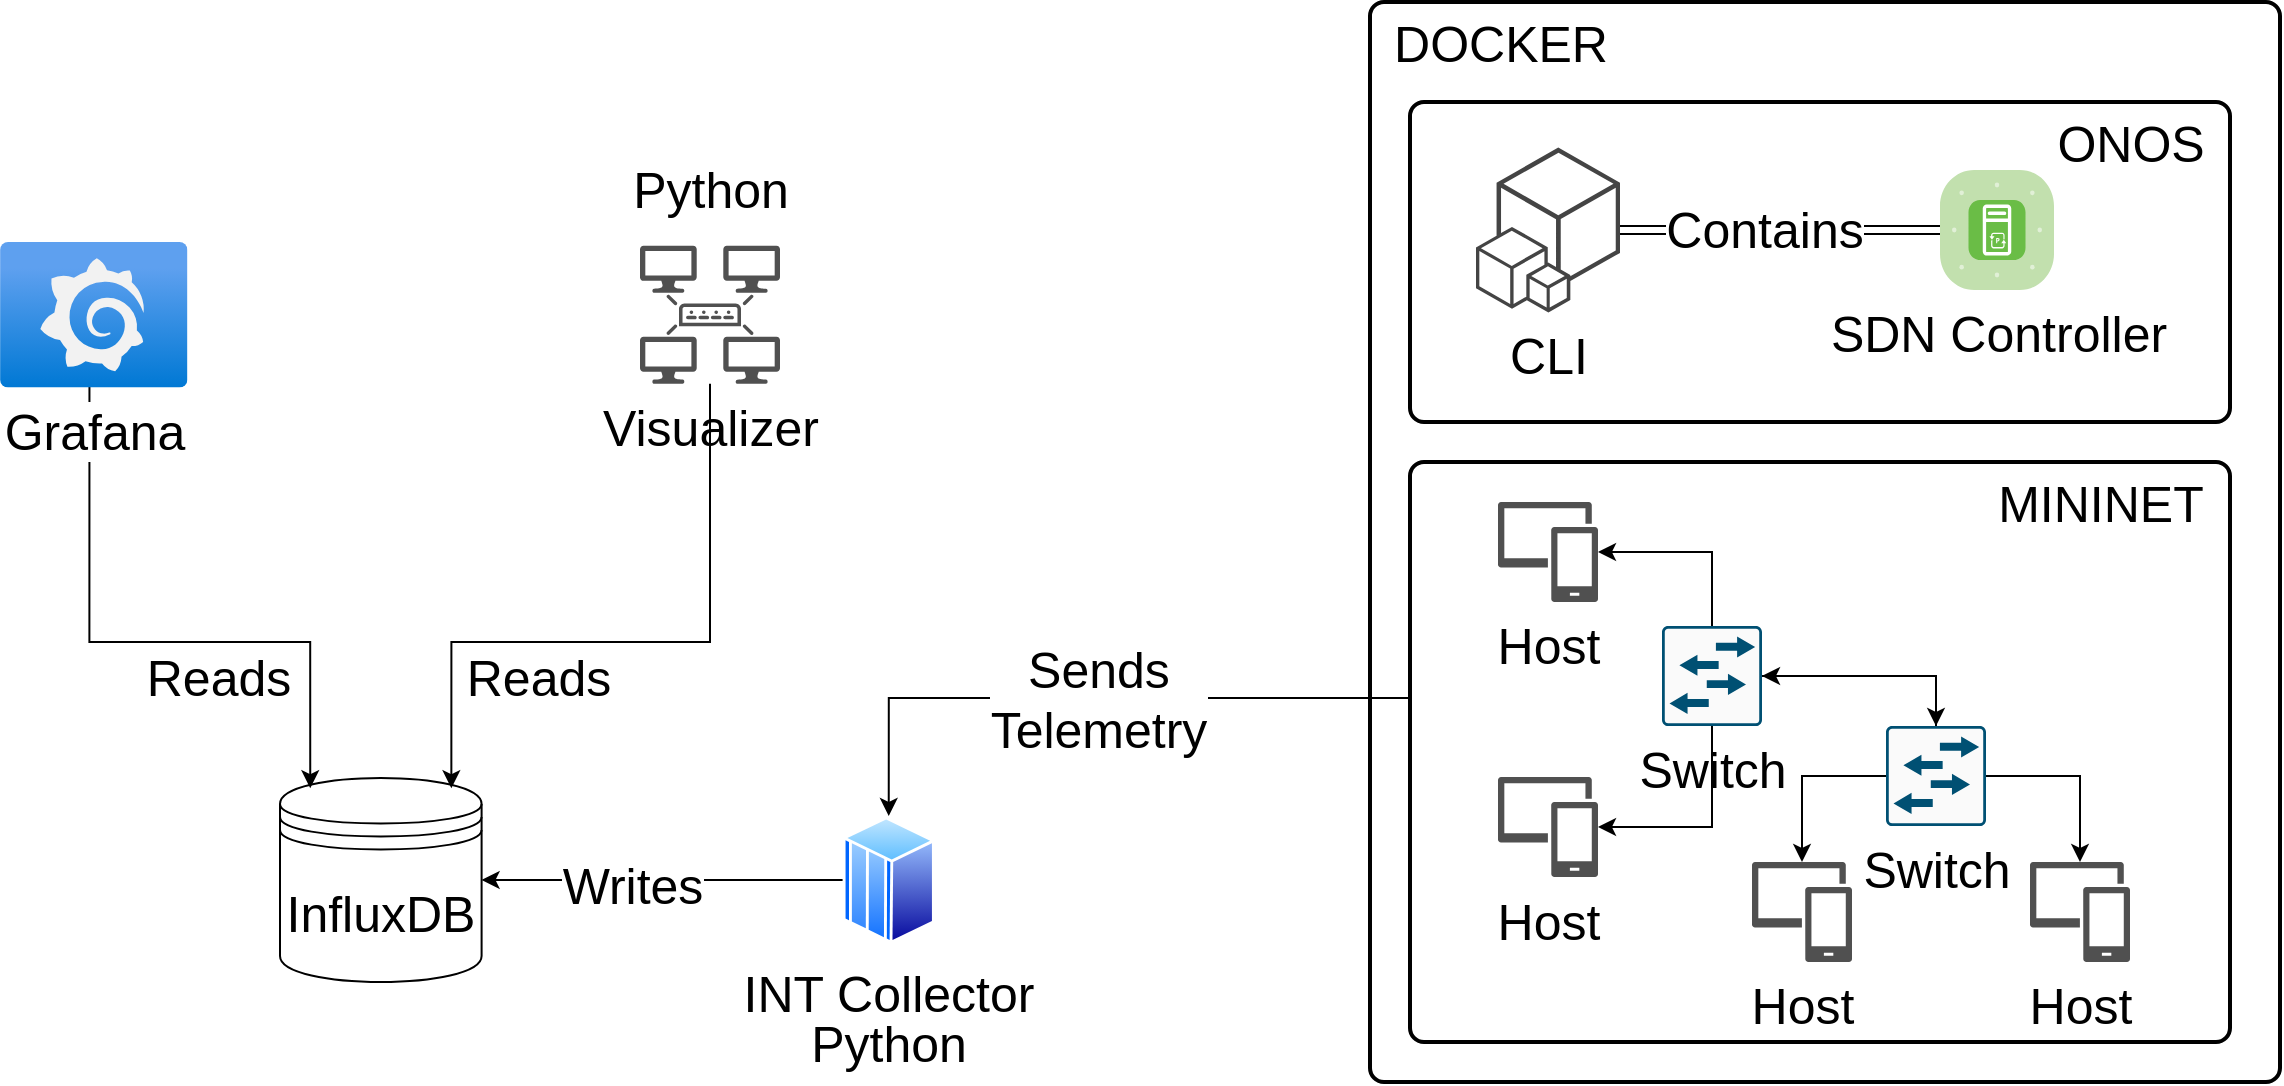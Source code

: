 <mxfile version="26.0.3">
  <diagram name="Página-1" id="VqLqr_oehTiEtZfxVfmn">
    <mxGraphModel dx="2783" dy="964" grid="1" gridSize="10" guides="1" tooltips="1" connect="1" arrows="1" fold="1" page="1" pageScale="1" pageWidth="827" pageHeight="1169" background="none" math="0" shadow="0">
      <root>
        <mxCell id="0" />
        <mxCell id="1" parent="0" />
        <mxCell id="L909cJxihNp31IS73p3x-10" value="" style="rounded=1;whiteSpace=wrap;html=1;absoluteArcSize=1;arcSize=14;strokeWidth=2;fontSize=25;" parent="1" vertex="1">
          <mxGeometry x="485" y="100" width="455" height="540" as="geometry" />
        </mxCell>
        <mxCell id="L909cJxihNp31IS73p3x-8" value="" style="rounded=1;whiteSpace=wrap;html=1;absoluteArcSize=1;arcSize=14;strokeWidth=2;fontSize=25;" parent="1" vertex="1">
          <mxGeometry x="505" y="150" width="410" height="160" as="geometry" />
        </mxCell>
        <mxCell id="yt6BolCJ6O4ZZ3NJw7HE-9" style="edgeStyle=orthogonalEdgeStyle;rounded=0;orthogonalLoop=1;jettySize=auto;html=1;fontSize=25;exitX=0.005;exitY=0.407;exitDx=0;exitDy=0;exitPerimeter=0;entryX=0.5;entryY=0;entryDx=0;entryDy=0;" parent="1" source="L909cJxihNp31IS73p3x-12" target="yt6BolCJ6O4ZZ3NJw7HE-7" edge="1">
          <mxGeometry relative="1" as="geometry">
            <mxPoint x="390" y="680" as="sourcePoint" />
          </mxGeometry>
        </mxCell>
        <mxCell id="yt6BolCJ6O4ZZ3NJw7HE-18" value="Sends&lt;br style=&quot;font-size: 25px;&quot;&gt;Telemetry" style="edgeLabel;html=1;align=center;verticalAlign=middle;resizable=0;points=[];fontSize=25;" parent="yt6BolCJ6O4ZZ3NJw7HE-9" vertex="1" connectable="0">
          <mxGeometry x="0.141" relative="1" as="geometry">
            <mxPoint x="25" as="offset" />
          </mxGeometry>
        </mxCell>
        <mxCell id="yt6BolCJ6O4ZZ3NJw7HE-24" value="&lt;font style=&quot;font-size: 25px;&quot; face=&quot;Helvetica&quot;&gt;Contains&lt;/font&gt;" style="edgeStyle=orthogonalEdgeStyle;rounded=0;sketch=0;hachureGap=4;jiggle=2;curveFitting=1;orthogonalLoop=1;jettySize=auto;html=1;entryX=1;entryY=0.5;entryDx=0;entryDy=0;shadow=0;strokeColor=default;fontFamily=Architects Daughter;fontSource=https%3A%2F%2Ffonts.googleapis.com%2Fcss%3Ffamily%3DArchitects%2BDaughter;fontSize=25;exitX=0;exitY=0.5;exitDx=0;exitDy=0;exitPerimeter=0;shape=link;entryPerimeter=0;" parent="1" source="yt6BolCJ6O4ZZ3NJw7HE-2" target="p_7pogcTV9KLCBR6zQ41-2" edge="1">
          <mxGeometry x="0.097" relative="1" as="geometry">
            <Array as="points">
              <mxPoint x="663" y="214" />
            </Array>
            <mxPoint as="offset" />
          </mxGeometry>
        </mxCell>
        <mxCell id="yt6BolCJ6O4ZZ3NJw7HE-2" value="SDN Controller" style="verticalLabelPosition=bottom;sketch=0;html=1;fillColor=#6ABD46;strokeColor=#ffffff;verticalAlign=top;align=center;points=[[0.085,0.085,0],[0.915,0.085,0],[0.915,0.915,0],[0.085,0.915,0],[0.25,0,0],[0.5,0,0],[0.75,0,0],[1,0.25,0],[1,0.5,0],[1,0.75,0],[0.75,1,0],[0.5,1,0],[0.25,1,0],[0,0.75,0],[0,0.5,0],[0,0.25,0]];pointerEvents=1;shape=mxgraph.cisco_safe.compositeIcon;bgIcon=mxgraph.cisco_safe.architecture.generic_appliance;resIcon=mxgraph.cisco_safe.architecture.aci_controller;fontSize=25;" parent="1" vertex="1">
          <mxGeometry x="770" y="184" width="57" height="60" as="geometry" />
        </mxCell>
        <mxCell id="yt6BolCJ6O4ZZ3NJw7HE-4" value="InfluxDB" style="shape=datastore;whiteSpace=wrap;html=1;fontSize=25;" parent="1" vertex="1">
          <mxGeometry x="-60" y="488" width="100.8" height="102" as="geometry" />
        </mxCell>
        <mxCell id="yt6BolCJ6O4ZZ3NJw7HE-13" style="edgeStyle=orthogonalEdgeStyle;rounded=0;orthogonalLoop=1;jettySize=auto;html=1;fontSize=25;exitX=0.477;exitY=0.961;exitDx=0;exitDy=0;exitPerimeter=0;entryX=0.15;entryY=0.05;entryDx=0;entryDy=0;entryPerimeter=0;" parent="1" source="yt6BolCJ6O4ZZ3NJw7HE-5" target="yt6BolCJ6O4ZZ3NJw7HE-4" edge="1">
          <mxGeometry relative="1" as="geometry">
            <Array as="points">
              <mxPoint x="-155" y="420" />
              <mxPoint x="-45" y="420" />
            </Array>
            <mxPoint x="-28" y="410" as="targetPoint" />
          </mxGeometry>
        </mxCell>
        <mxCell id="yt6BolCJ6O4ZZ3NJw7HE-14" value="Reads" style="edgeLabel;html=1;align=center;verticalAlign=middle;resizable=0;points=[];fontSize=25;" parent="yt6BolCJ6O4ZZ3NJw7HE-13" vertex="1" connectable="0">
          <mxGeometry x="0.143" y="3" relative="1" as="geometry">
            <mxPoint x="15" y="20" as="offset" />
          </mxGeometry>
        </mxCell>
        <mxCell id="yt6BolCJ6O4ZZ3NJw7HE-5" value="Grafana" style="aspect=fixed;html=1;points=[];align=center;image;fontSize=25;image=img/lib/azure2/other/Grafana.svg;" parent="1" vertex="1">
          <mxGeometry x="-200" y="220" width="93.76" height="72.8" as="geometry" />
        </mxCell>
        <mxCell id="yt6BolCJ6O4ZZ3NJw7HE-8" style="edgeStyle=orthogonalEdgeStyle;rounded=0;orthogonalLoop=1;jettySize=auto;html=1;exitX=0;exitY=0.5;exitDx=0;exitDy=0;entryX=1;entryY=0.5;entryDx=0;entryDy=0;fontSize=25;" parent="1" source="yt6BolCJ6O4ZZ3NJw7HE-7" target="yt6BolCJ6O4ZZ3NJw7HE-4" edge="1">
          <mxGeometry relative="1" as="geometry" />
        </mxCell>
        <mxCell id="yt6BolCJ6O4ZZ3NJw7HE-15" value="Writes" style="edgeLabel;html=1;align=center;verticalAlign=middle;resizable=0;points=[];fontSize=25;" parent="yt6BolCJ6O4ZZ3NJw7HE-8" vertex="1" connectable="0">
          <mxGeometry x="0.175" y="2" relative="1" as="geometry">
            <mxPoint as="offset" />
          </mxGeometry>
        </mxCell>
        <mxCell id="yt6BolCJ6O4ZZ3NJw7HE-7" value="INT Collector" style="aspect=fixed;perimeter=ellipsePerimeter;html=1;align=center;shadow=0;dashed=0;spacingTop=3;image;image=img/lib/active_directory/mainframe_host.svg;fontSize=25;" parent="1" vertex="1">
          <mxGeometry x="221.33" y="507" width="46.08" height="64" as="geometry" />
        </mxCell>
        <mxCell id="p_7pogcTV9KLCBR6zQ41-7" style="edgeStyle=orthogonalEdgeStyle;rounded=0;orthogonalLoop=1;jettySize=auto;html=1;entryX=0.85;entryY=0.05;entryDx=0;entryDy=0;fontSize=25;entryPerimeter=0;" parent="1" source="p_7pogcTV9KLCBR6zQ41-6" target="yt6BolCJ6O4ZZ3NJw7HE-4" edge="1">
          <mxGeometry relative="1" as="geometry">
            <Array as="points">
              <mxPoint x="155" y="420" />
              <mxPoint x="26" y="420" />
            </Array>
            <mxPoint x="160" y="370" as="sourcePoint" />
          </mxGeometry>
        </mxCell>
        <mxCell id="6R4ueeL0Bs8kGJtLsEFX-3" value="&lt;font style=&quot;font-size: 25px;&quot;&gt;Reads&lt;/font&gt;" style="edgeLabel;html=1;align=center;verticalAlign=middle;resizable=0;points=[];fontSize=25;fontFamily=Helvetica;" parent="p_7pogcTV9KLCBR6zQ41-7" vertex="1" connectable="0">
          <mxGeometry x="0.169" y="-1" relative="1" as="geometry">
            <mxPoint x="-21" y="18" as="offset" />
          </mxGeometry>
        </mxCell>
        <mxCell id="p_7pogcTV9KLCBR6zQ41-2" value="CLI" style="outlineConnect=0;dashed=0;verticalLabelPosition=bottom;verticalAlign=top;align=center;html=1;shape=mxgraph.aws3.cli;fillColor=#444444;gradientColor=none;fontSize=25;" parent="1" vertex="1">
          <mxGeometry x="538" y="172.75" width="72" height="82.5" as="geometry" />
        </mxCell>
        <mxCell id="p_7pogcTV9KLCBR6zQ41-6" value="&lt;font style=&quot;font-size: 25px;&quot;&gt;Visualizer&lt;/font&gt;" style="sketch=0;pointerEvents=1;shadow=0;dashed=0;html=1;strokeColor=none;fillColor=#505050;labelPosition=center;verticalLabelPosition=bottom;verticalAlign=top;outlineConnect=0;align=center;shape=mxgraph.office.servers.topology_builder;fontSize=25;" parent="1" vertex="1">
          <mxGeometry x="120" y="221.9" width="70" height="69" as="geometry" />
        </mxCell>
        <mxCell id="L909cJxihNp31IS73p3x-1" value="Python" style="text;html=1;align=center;verticalAlign=middle;resizable=0;points=[];autosize=1;strokeColor=none;fillColor=none;fontSize=25;" parent="1" vertex="1">
          <mxGeometry x="105" y="172.75" width="100" height="40" as="geometry" />
        </mxCell>
        <mxCell id="L909cJxihNp31IS73p3x-2" value="Python" style="text;html=1;align=center;verticalAlign=middle;resizable=0;points=[];autosize=1;strokeColor=none;fillColor=none;fontSize=25;" parent="1" vertex="1">
          <mxGeometry x="194.37" y="600" width="100" height="40" as="geometry" />
        </mxCell>
        <mxCell id="L909cJxihNp31IS73p3x-9" value="&lt;font style=&quot;font-size: 25px;&quot;&gt;ONOS&lt;/font&gt;" style="text;html=1;align=center;verticalAlign=middle;resizable=0;points=[];autosize=1;strokeColor=none;fillColor=none;fontSize=25;" parent="1" vertex="1">
          <mxGeometry x="815" y="150" width="100" height="40" as="geometry" />
        </mxCell>
        <mxCell id="L909cJxihNp31IS73p3x-11" value="&lt;font style=&quot;font-size: 25px;&quot;&gt;DOCKER&lt;/font&gt;" style="text;html=1;align=center;verticalAlign=middle;resizable=0;points=[];autosize=1;strokeColor=none;fillColor=none;fontSize=25;" parent="1" vertex="1">
          <mxGeometry x="485" y="100" width="130" height="40" as="geometry" />
        </mxCell>
        <mxCell id="L909cJxihNp31IS73p3x-12" value="" style="rounded=1;whiteSpace=wrap;html=1;absoluteArcSize=1;arcSize=14;strokeWidth=2;fontSize=25;" parent="1" vertex="1">
          <mxGeometry x="505" y="330" width="410" height="290" as="geometry" />
        </mxCell>
        <mxCell id="L909cJxihNp31IS73p3x-15" value="&lt;font style=&quot;font-size: 25px;&quot;&gt;MININET&lt;/font&gt;" style="text;html=1;align=center;verticalAlign=middle;resizable=0;points=[];autosize=1;strokeColor=none;fillColor=none;fontSize=25;" parent="1" vertex="1">
          <mxGeometry x="785" y="330" width="130" height="40" as="geometry" />
        </mxCell>
        <mxCell id="L909cJxihNp31IS73p3x-16" value="&lt;font style=&quot;font-size: 25px;&quot;&gt;Switch&lt;/font&gt;" style="sketch=0;points=[[0.015,0.015,0],[0.985,0.015,0],[0.985,0.985,0],[0.015,0.985,0],[0.25,0,0],[0.5,0,0],[0.75,0,0],[1,0.25,0],[1,0.5,0],[1,0.75,0],[0.75,1,0],[0.5,1,0],[0.25,1,0],[0,0.75,0],[0,0.5,0],[0,0.25,0]];verticalLabelPosition=bottom;html=1;verticalAlign=top;aspect=fixed;align=center;pointerEvents=1;shape=mxgraph.cisco19.rect;prIcon=l2_switch;fillColor=#FAFAFA;strokeColor=#005073;fontSize=25;" parent="1" vertex="1">
          <mxGeometry x="743" y="462" width="50" height="50" as="geometry" />
        </mxCell>
        <mxCell id="L909cJxihNp31IS73p3x-18" value="&lt;font style=&quot;font-size: 25px;&quot;&gt;Host&lt;/font&gt;" style="sketch=0;pointerEvents=1;shadow=0;dashed=0;html=1;strokeColor=none;labelPosition=center;verticalLabelPosition=bottom;verticalAlign=top;align=center;fillColor=#505050;shape=mxgraph.mscae.intune.device_group;fontSize=25;" parent="1" vertex="1">
          <mxGeometry x="676" y="530" width="50" height="50" as="geometry" />
        </mxCell>
        <mxCell id="L909cJxihNp31IS73p3x-19" value="&lt;font style=&quot;font-size: 25px;&quot;&gt;Host&lt;/font&gt;" style="sketch=0;pointerEvents=1;shadow=0;dashed=0;html=1;strokeColor=none;labelPosition=center;verticalLabelPosition=bottom;verticalAlign=top;align=center;fillColor=#505050;shape=mxgraph.mscae.intune.device_group;fontSize=25;" parent="1" vertex="1">
          <mxGeometry x="815" y="530" width="50" height="50" as="geometry" />
        </mxCell>
        <mxCell id="L909cJxihNp31IS73p3x-21" value="&lt;font style=&quot;font-size: 25px;&quot;&gt;Switch&lt;/font&gt;" style="sketch=0;points=[[0.015,0.015,0],[0.985,0.015,0],[0.985,0.985,0],[0.015,0.985,0],[0.25,0,0],[0.5,0,0],[0.75,0,0],[1,0.25,0],[1,0.5,0],[1,0.75,0],[0.75,1,0],[0.5,1,0],[0.25,1,0],[0,0.75,0],[0,0.5,0],[0,0.25,0]];verticalLabelPosition=bottom;html=1;verticalAlign=top;aspect=fixed;align=center;pointerEvents=1;shape=mxgraph.cisco19.rect;prIcon=l2_switch;fillColor=#FAFAFA;strokeColor=#005073;fontSize=25;" parent="1" vertex="1">
          <mxGeometry x="631" y="412" width="50" height="50" as="geometry" />
        </mxCell>
        <mxCell id="L909cJxihNp31IS73p3x-24" value="&lt;font style=&quot;font-size: 25px;&quot;&gt;Host&lt;/font&gt;" style="sketch=0;pointerEvents=1;shadow=0;dashed=0;html=1;strokeColor=none;labelPosition=center;verticalLabelPosition=bottom;verticalAlign=top;align=center;fillColor=#505050;shape=mxgraph.mscae.intune.device_group;fontSize=25;" parent="1" vertex="1">
          <mxGeometry x="549" y="487.5" width="50" height="50" as="geometry" />
        </mxCell>
        <mxCell id="L909cJxihNp31IS73p3x-25" value="&lt;font style=&quot;font-size: 25px;&quot;&gt;Host&lt;/font&gt;" style="sketch=0;pointerEvents=1;shadow=0;dashed=0;html=1;strokeColor=none;labelPosition=center;verticalLabelPosition=bottom;verticalAlign=top;align=center;fillColor=#505050;shape=mxgraph.mscae.intune.device_group;fontSize=25;" parent="1" vertex="1">
          <mxGeometry x="549" y="350" width="50" height="50" as="geometry" />
        </mxCell>
        <mxCell id="L909cJxihNp31IS73p3x-27" style="edgeStyle=orthogonalEdgeStyle;rounded=0;orthogonalLoop=1;jettySize=auto;html=1;exitX=1;exitY=0.5;exitDx=0;exitDy=0;exitPerimeter=0;entryX=0.5;entryY=0;entryDx=0;entryDy=0;entryPerimeter=0;fontSize=25;" parent="1" source="L909cJxihNp31IS73p3x-16" target="L909cJxihNp31IS73p3x-19" edge="1">
          <mxGeometry relative="1" as="geometry" />
        </mxCell>
        <mxCell id="L909cJxihNp31IS73p3x-28" style="edgeStyle=orthogonalEdgeStyle;rounded=0;orthogonalLoop=1;jettySize=auto;html=1;exitX=0.5;exitY=0;exitDx=0;exitDy=0;exitPerimeter=0;entryX=1;entryY=0.5;entryDx=0;entryDy=0;entryPerimeter=0;fontSize=25;" parent="1" source="L909cJxihNp31IS73p3x-16" target="L909cJxihNp31IS73p3x-21" edge="1">
          <mxGeometry relative="1" as="geometry" />
        </mxCell>
        <mxCell id="L909cJxihNp31IS73p3x-29" style="edgeStyle=orthogonalEdgeStyle;rounded=0;orthogonalLoop=1;jettySize=auto;html=1;exitX=0;exitY=0.5;exitDx=0;exitDy=0;exitPerimeter=0;entryX=0.5;entryY=0;entryDx=0;entryDy=0;entryPerimeter=0;fontSize=25;" parent="1" source="L909cJxihNp31IS73p3x-16" target="L909cJxihNp31IS73p3x-18" edge="1">
          <mxGeometry relative="1" as="geometry" />
        </mxCell>
        <mxCell id="L909cJxihNp31IS73p3x-30" style="edgeStyle=orthogonalEdgeStyle;rounded=0;orthogonalLoop=1;jettySize=auto;html=1;exitX=0.5;exitY=0;exitDx=0;exitDy=0;exitPerimeter=0;entryX=1;entryY=0.5;entryDx=0;entryDy=0;entryPerimeter=0;fontSize=25;" parent="1" source="L909cJxihNp31IS73p3x-21" target="L909cJxihNp31IS73p3x-25" edge="1">
          <mxGeometry relative="1" as="geometry" />
        </mxCell>
        <mxCell id="L909cJxihNp31IS73p3x-31" style="edgeStyle=orthogonalEdgeStyle;rounded=0;orthogonalLoop=1;jettySize=auto;html=1;exitX=0.5;exitY=1;exitDx=0;exitDy=0;exitPerimeter=0;entryX=1;entryY=0.5;entryDx=0;entryDy=0;entryPerimeter=0;fontSize=25;" parent="1" source="L909cJxihNp31IS73p3x-21" target="L909cJxihNp31IS73p3x-24" edge="1">
          <mxGeometry relative="1" as="geometry" />
        </mxCell>
        <mxCell id="L909cJxihNp31IS73p3x-32" style="edgeStyle=orthogonalEdgeStyle;rounded=0;orthogonalLoop=1;jettySize=auto;html=1;exitX=1;exitY=0.5;exitDx=0;exitDy=0;exitPerimeter=0;entryX=0.5;entryY=0;entryDx=0;entryDy=0;entryPerimeter=0;fontSize=25;" parent="1" source="L909cJxihNp31IS73p3x-21" target="L909cJxihNp31IS73p3x-16" edge="1">
          <mxGeometry relative="1" as="geometry" />
        </mxCell>
      </root>
    </mxGraphModel>
  </diagram>
</mxfile>
